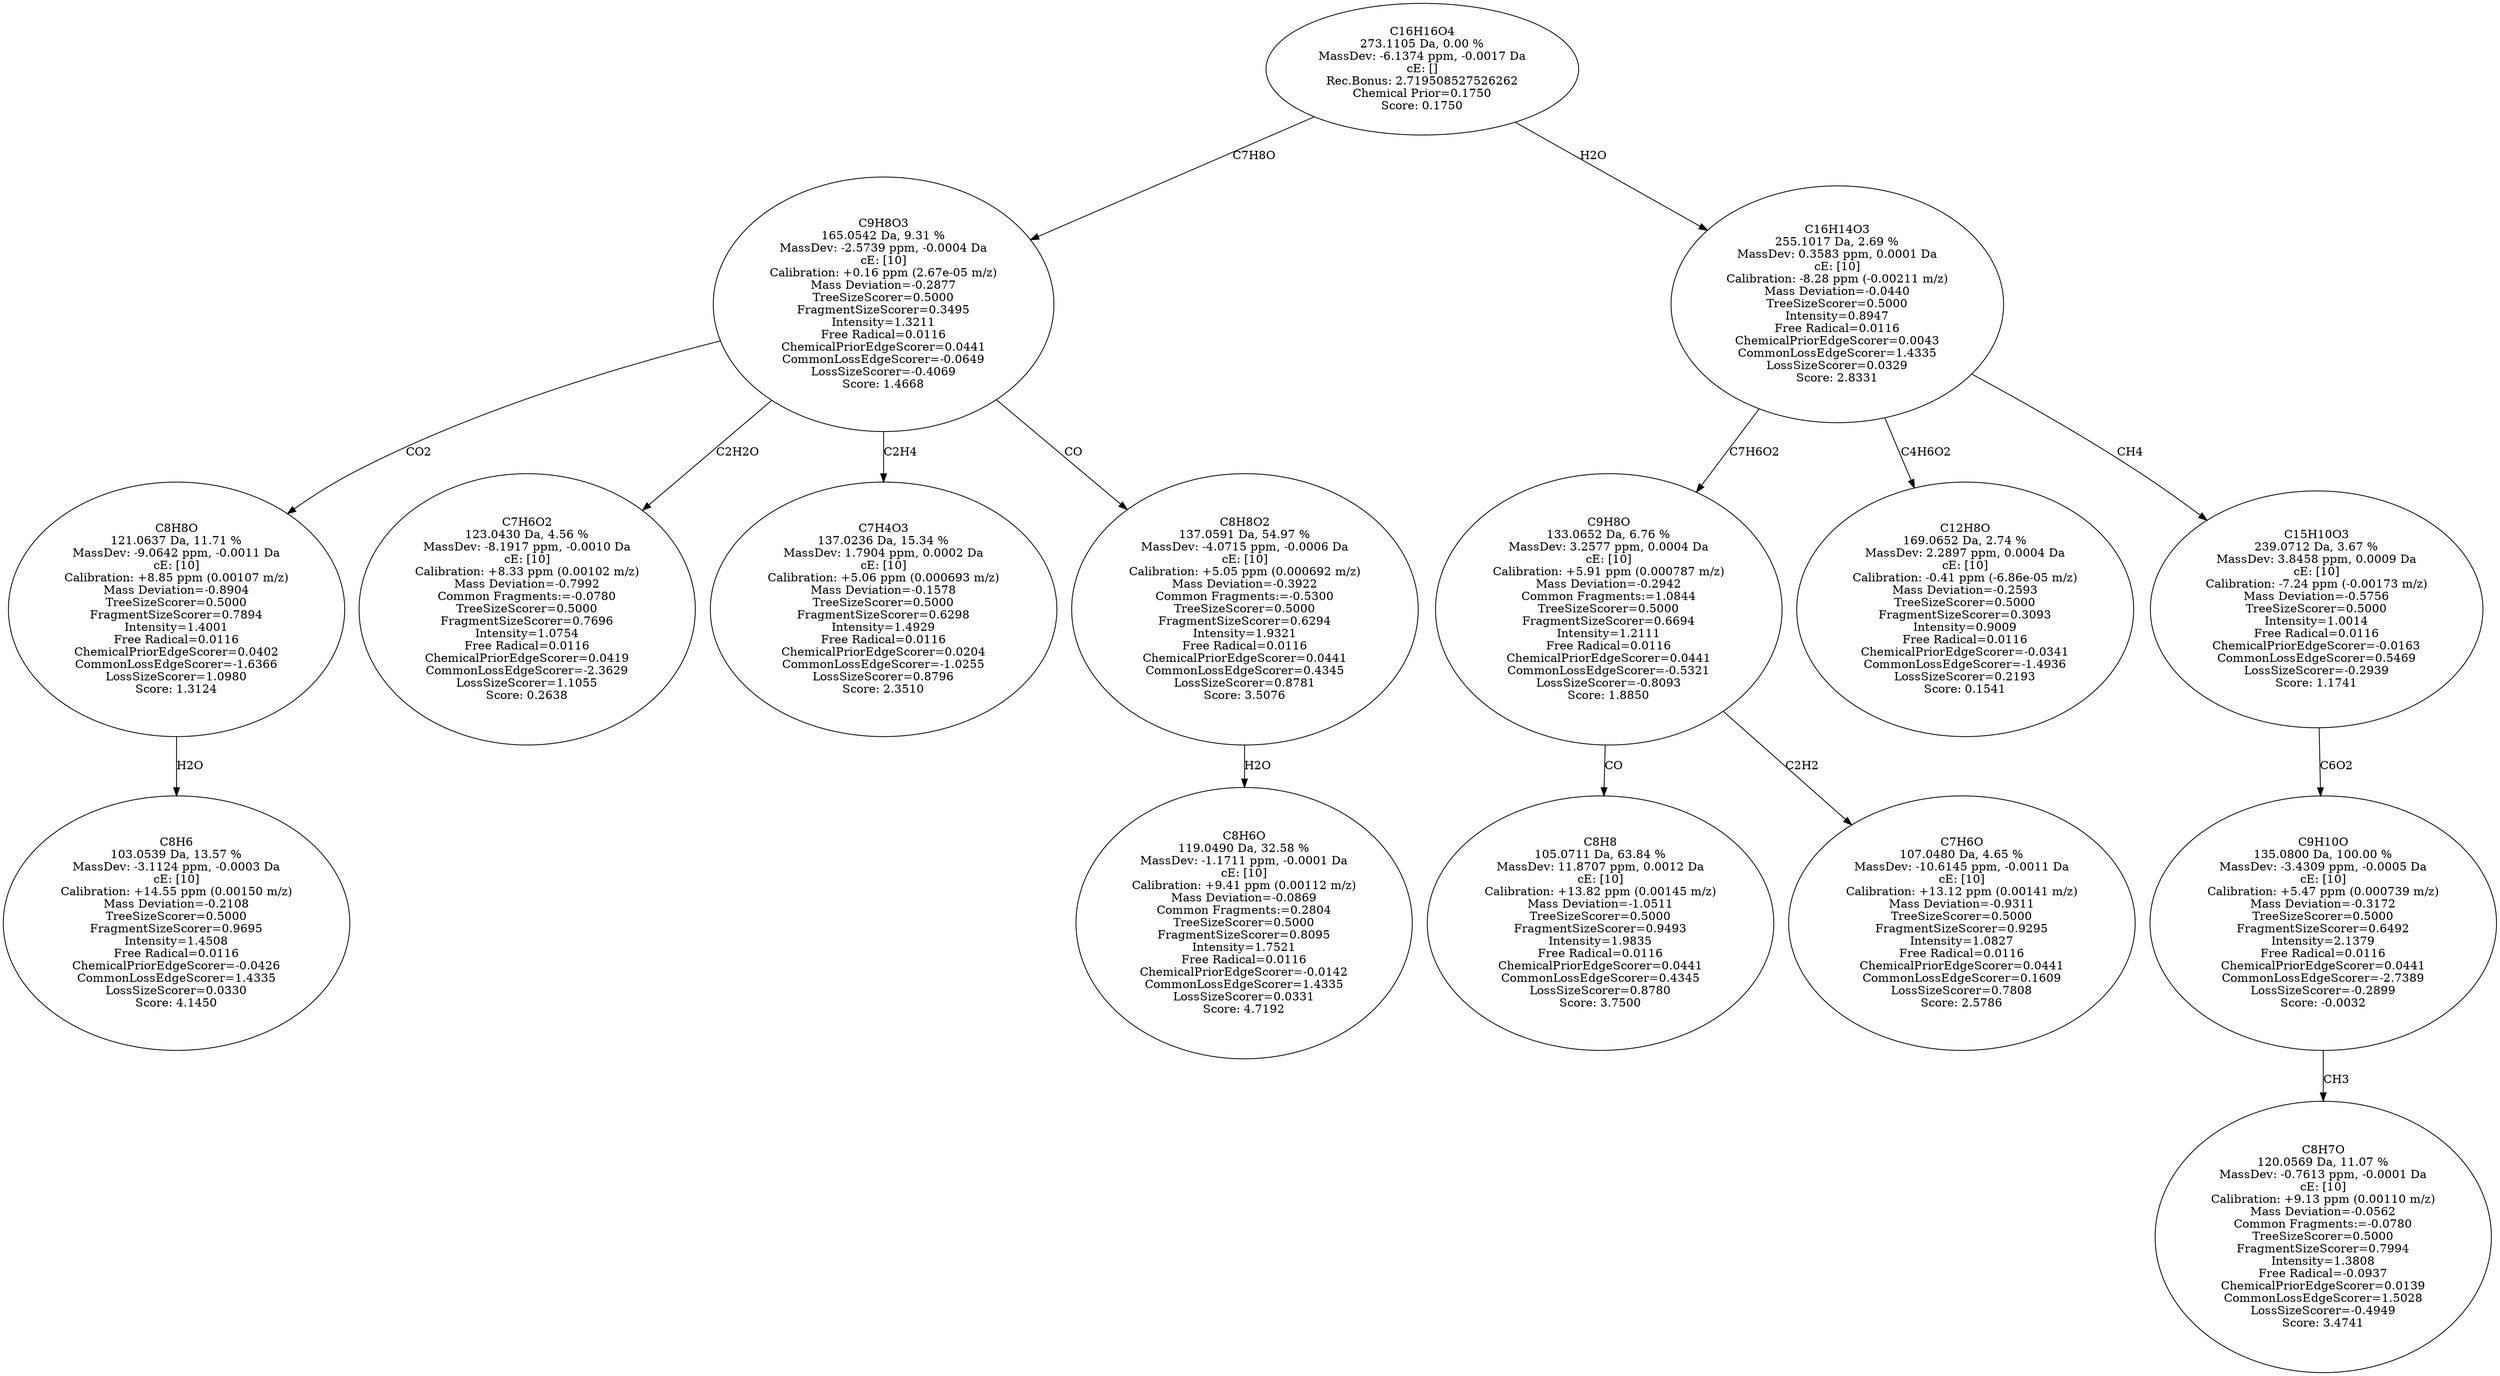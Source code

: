 strict digraph {
v1 [label="C8H6\n103.0539 Da, 13.57 %\nMassDev: -3.1124 ppm, -0.0003 Da\ncE: [10]\nCalibration: +14.55 ppm (0.00150 m/z)\nMass Deviation=-0.2108\nTreeSizeScorer=0.5000\nFragmentSizeScorer=0.9695\nIntensity=1.4508\nFree Radical=0.0116\nChemicalPriorEdgeScorer=-0.0426\nCommonLossEdgeScorer=1.4335\nLossSizeScorer=0.0330\nScore: 4.1450"];
v2 [label="C8H8O\n121.0637 Da, 11.71 %\nMassDev: -9.0642 ppm, -0.0011 Da\ncE: [10]\nCalibration: +8.85 ppm (0.00107 m/z)\nMass Deviation=-0.8904\nTreeSizeScorer=0.5000\nFragmentSizeScorer=0.7894\nIntensity=1.4001\nFree Radical=0.0116\nChemicalPriorEdgeScorer=0.0402\nCommonLossEdgeScorer=-1.6366\nLossSizeScorer=1.0980\nScore: 1.3124"];
v3 [label="C7H6O2\n123.0430 Da, 4.56 %\nMassDev: -8.1917 ppm, -0.0010 Da\ncE: [10]\nCalibration: +8.33 ppm (0.00102 m/z)\nMass Deviation=-0.7992\nCommon Fragments:=-0.0780\nTreeSizeScorer=0.5000\nFragmentSizeScorer=0.7696\nIntensity=1.0754\nFree Radical=0.0116\nChemicalPriorEdgeScorer=0.0419\nCommonLossEdgeScorer=-2.3629\nLossSizeScorer=1.1055\nScore: 0.2638"];
v4 [label="C7H4O3\n137.0236 Da, 15.34 %\nMassDev: 1.7904 ppm, 0.0002 Da\ncE: [10]\nCalibration: +5.06 ppm (0.000693 m/z)\nMass Deviation=-0.1578\nTreeSizeScorer=0.5000\nFragmentSizeScorer=0.6298\nIntensity=1.4929\nFree Radical=0.0116\nChemicalPriorEdgeScorer=0.0204\nCommonLossEdgeScorer=-1.0255\nLossSizeScorer=0.8796\nScore: 2.3510"];
v5 [label="C8H6O\n119.0490 Da, 32.58 %\nMassDev: -1.1711 ppm, -0.0001 Da\ncE: [10]\nCalibration: +9.41 ppm (0.00112 m/z)\nMass Deviation=-0.0869\nCommon Fragments:=0.2804\nTreeSizeScorer=0.5000\nFragmentSizeScorer=0.8095\nIntensity=1.7521\nFree Radical=0.0116\nChemicalPriorEdgeScorer=-0.0142\nCommonLossEdgeScorer=1.4335\nLossSizeScorer=0.0331\nScore: 4.7192"];
v6 [label="C8H8O2\n137.0591 Da, 54.97 %\nMassDev: -4.0715 ppm, -0.0006 Da\ncE: [10]\nCalibration: +5.05 ppm (0.000692 m/z)\nMass Deviation=-0.3922\nCommon Fragments:=-0.5300\nTreeSizeScorer=0.5000\nFragmentSizeScorer=0.6294\nIntensity=1.9321\nFree Radical=0.0116\nChemicalPriorEdgeScorer=0.0441\nCommonLossEdgeScorer=0.4345\nLossSizeScorer=0.8781\nScore: 3.5076"];
v7 [label="C9H8O3\n165.0542 Da, 9.31 %\nMassDev: -2.5739 ppm, -0.0004 Da\ncE: [10]\nCalibration: +0.16 ppm (2.67e-05 m/z)\nMass Deviation=-0.2877\nTreeSizeScorer=0.5000\nFragmentSizeScorer=0.3495\nIntensity=1.3211\nFree Radical=0.0116\nChemicalPriorEdgeScorer=0.0441\nCommonLossEdgeScorer=-0.0649\nLossSizeScorer=-0.4069\nScore: 1.4668"];
v8 [label="C8H8\n105.0711 Da, 63.84 %\nMassDev: 11.8707 ppm, 0.0012 Da\ncE: [10]\nCalibration: +13.82 ppm (0.00145 m/z)\nMass Deviation=-1.0511\nTreeSizeScorer=0.5000\nFragmentSizeScorer=0.9493\nIntensity=1.9835\nFree Radical=0.0116\nChemicalPriorEdgeScorer=0.0441\nCommonLossEdgeScorer=0.4345\nLossSizeScorer=0.8780\nScore: 3.7500"];
v9 [label="C7H6O\n107.0480 Da, 4.65 %\nMassDev: -10.6145 ppm, -0.0011 Da\ncE: [10]\nCalibration: +13.12 ppm (0.00141 m/z)\nMass Deviation=-0.9311\nTreeSizeScorer=0.5000\nFragmentSizeScorer=0.9295\nIntensity=1.0827\nFree Radical=0.0116\nChemicalPriorEdgeScorer=0.0441\nCommonLossEdgeScorer=0.1609\nLossSizeScorer=0.7808\nScore: 2.5786"];
v10 [label="C9H8O\n133.0652 Da, 6.76 %\nMassDev: 3.2577 ppm, 0.0004 Da\ncE: [10]\nCalibration: +5.91 ppm (0.000787 m/z)\nMass Deviation=-0.2942\nCommon Fragments:=1.0844\nTreeSizeScorer=0.5000\nFragmentSizeScorer=0.6694\nIntensity=1.2111\nFree Radical=0.0116\nChemicalPriorEdgeScorer=0.0441\nCommonLossEdgeScorer=-0.5321\nLossSizeScorer=-0.8093\nScore: 1.8850"];
v11 [label="C12H8O\n169.0652 Da, 2.74 %\nMassDev: 2.2897 ppm, 0.0004 Da\ncE: [10]\nCalibration: -0.41 ppm (-6.86e-05 m/z)\nMass Deviation=-0.2593\nTreeSizeScorer=0.5000\nFragmentSizeScorer=0.3093\nIntensity=0.9009\nFree Radical=0.0116\nChemicalPriorEdgeScorer=-0.0341\nCommonLossEdgeScorer=-1.4936\nLossSizeScorer=0.2193\nScore: 0.1541"];
v12 [label="C8H7O\n120.0569 Da, 11.07 %\nMassDev: -0.7613 ppm, -0.0001 Da\ncE: [10]\nCalibration: +9.13 ppm (0.00110 m/z)\nMass Deviation=-0.0562\nCommon Fragments:=-0.0780\nTreeSizeScorer=0.5000\nFragmentSizeScorer=0.7994\nIntensity=1.3808\nFree Radical=-0.0937\nChemicalPriorEdgeScorer=0.0139\nCommonLossEdgeScorer=1.5028\nLossSizeScorer=-0.4949\nScore: 3.4741"];
v13 [label="C9H10O\n135.0800 Da, 100.00 %\nMassDev: -3.4309 ppm, -0.0005 Da\ncE: [10]\nCalibration: +5.47 ppm (0.000739 m/z)\nMass Deviation=-0.3172\nTreeSizeScorer=0.5000\nFragmentSizeScorer=0.6492\nIntensity=2.1379\nFree Radical=0.0116\nChemicalPriorEdgeScorer=0.0441\nCommonLossEdgeScorer=-2.7389\nLossSizeScorer=-0.2899\nScore: -0.0032"];
v14 [label="C15H10O3\n239.0712 Da, 3.67 %\nMassDev: 3.8458 ppm, 0.0009 Da\ncE: [10]\nCalibration: -7.24 ppm (-0.00173 m/z)\nMass Deviation=-0.5756\nTreeSizeScorer=0.5000\nIntensity=1.0014\nFree Radical=0.0116\nChemicalPriorEdgeScorer=-0.0163\nCommonLossEdgeScorer=0.5469\nLossSizeScorer=-0.2939\nScore: 1.1741"];
v15 [label="C16H14O3\n255.1017 Da, 2.69 %\nMassDev: 0.3583 ppm, 0.0001 Da\ncE: [10]\nCalibration: -8.28 ppm (-0.00211 m/z)\nMass Deviation=-0.0440\nTreeSizeScorer=0.5000\nIntensity=0.8947\nFree Radical=0.0116\nChemicalPriorEdgeScorer=0.0043\nCommonLossEdgeScorer=1.4335\nLossSizeScorer=0.0329\nScore: 2.8331"];
v16 [label="C16H16O4\n273.1105 Da, 0.00 %\nMassDev: -6.1374 ppm, -0.0017 Da\ncE: []\nRec.Bonus: 2.719508527526262\nChemical Prior=0.1750\nScore: 0.1750"];
v2 -> v1 [label="H2O"];
v7 -> v2 [label="CO2"];
v7 -> v3 [label="C2H2O"];
v7 -> v4 [label="C2H4"];
v6 -> v5 [label="H2O"];
v7 -> v6 [label="CO"];
v16 -> v7 [label="C7H8O"];
v10 -> v8 [label="CO"];
v10 -> v9 [label="C2H2"];
v15 -> v10 [label="C7H6O2"];
v15 -> v11 [label="C4H6O2"];
v13 -> v12 [label="CH3"];
v14 -> v13 [label="C6O2"];
v15 -> v14 [label="CH4"];
v16 -> v15 [label="H2O"];
}